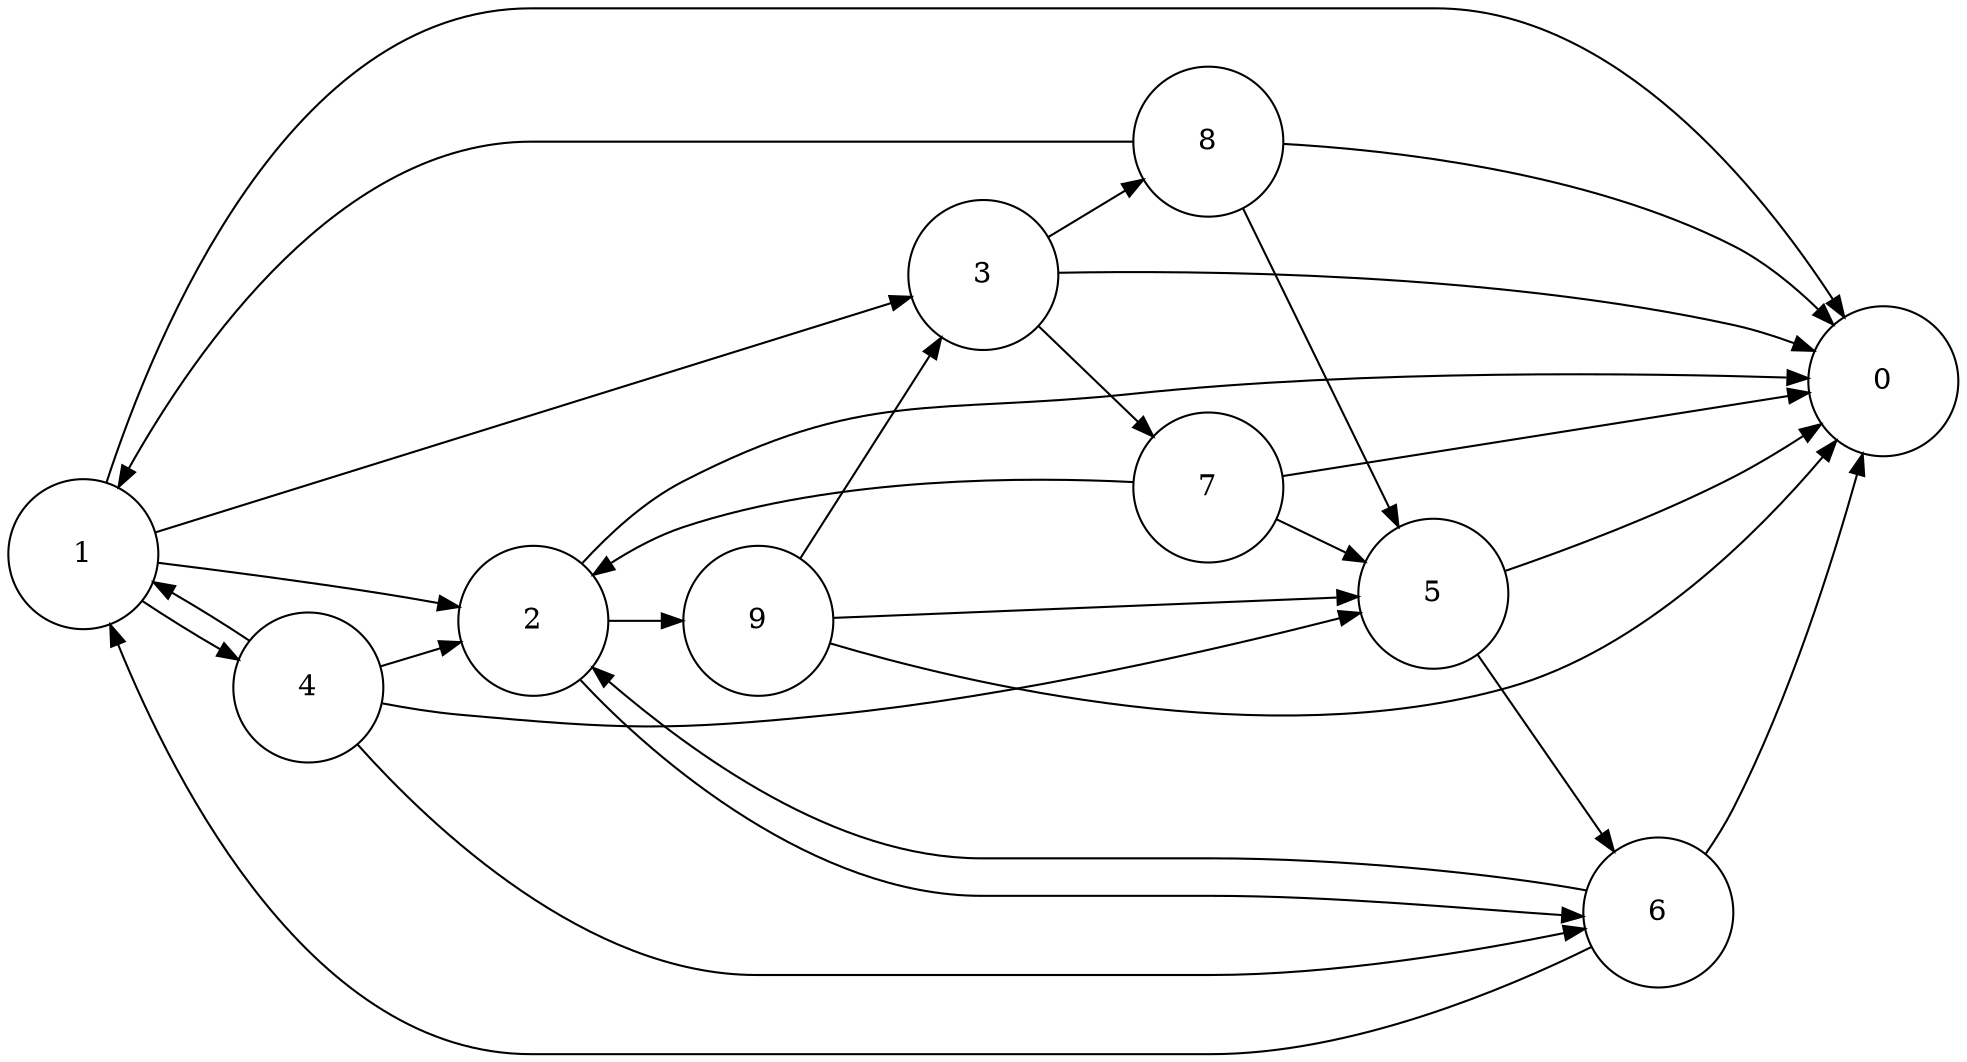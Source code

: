 #Total states is 0, including 0 states and 0 newstates
#Total transisions is 0, including 0 transistions and 0 new transitions
digraph finite_state_machine {
	rankdir=LR;
	size="20,20";
	resolution="300";
	overlap=false;

	node [shape = circle, fixedsize=true, width = 1, color = red, style = filled];

	node [shape = circle, color = black, style = unfilled];
	1;
 	2;
 	3;
 	4;
 	5;
 	6;
 	7;
 	8;
 	9;
 	1 -> 0;
	1 -> 2;
	1 -> 3;
	1 -> 4;
	2 -> 0;
	2 -> 6;
	2 -> 9;
	3 -> 0;
	3 -> 7;
	3 -> 8;
	4 -> 1;
	4 -> 2;
	4 -> 5;
	4 -> 6;
	5 -> 0;
	5 -> 6;
	6 -> 0;
	6 -> 1;
	6 -> 2;
	7 -> 0;
	7 -> 2;
	7 -> 5;
	8 -> 0;
	8 -> 1;
	8 -> 5;
	9 -> 0;
	9 -> 3;
	9 -> 5;
}
